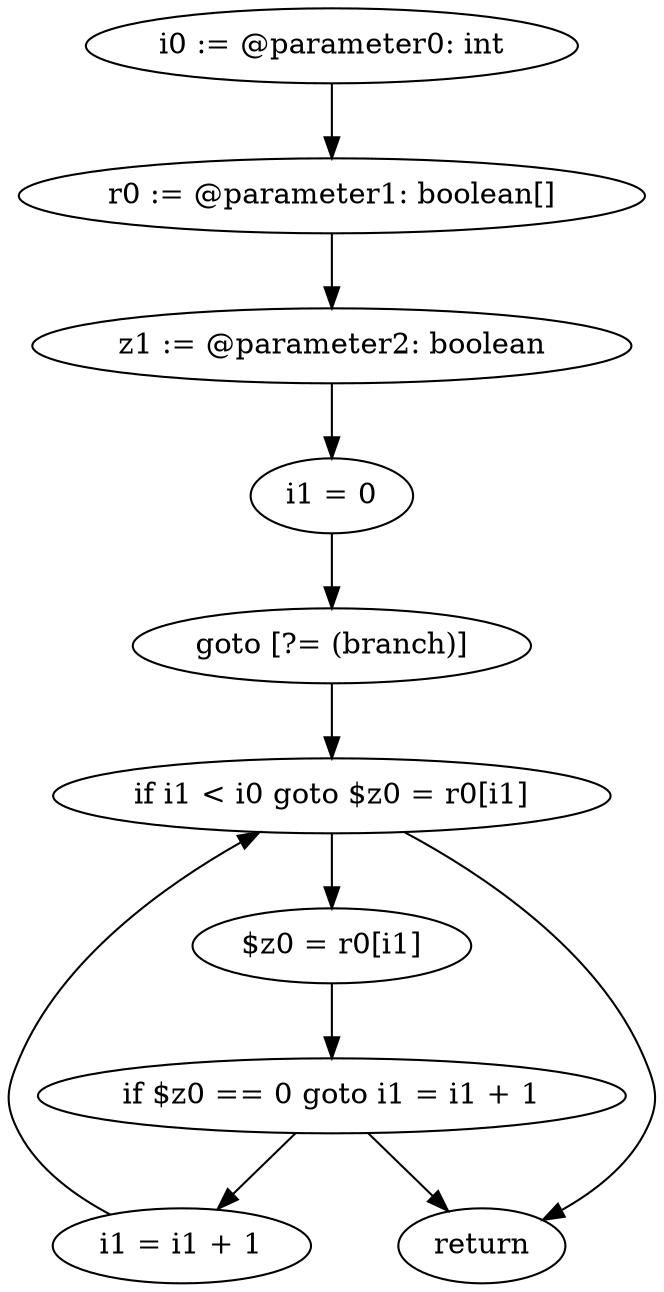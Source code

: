 digraph "unitGraph" {
    "i0 := @parameter0: int"
    "r0 := @parameter1: boolean[]"
    "z1 := @parameter2: boolean"
    "i1 = 0"
    "goto [?= (branch)]"
    "$z0 = r0[i1]"
    "if $z0 == 0 goto i1 = i1 + 1"
    "return"
    "i1 = i1 + 1"
    "if i1 < i0 goto $z0 = r0[i1]"
    "i0 := @parameter0: int"->"r0 := @parameter1: boolean[]";
    "r0 := @parameter1: boolean[]"->"z1 := @parameter2: boolean";
    "z1 := @parameter2: boolean"->"i1 = 0";
    "i1 = 0"->"goto [?= (branch)]";
    "goto [?= (branch)]"->"if i1 < i0 goto $z0 = r0[i1]";
    "$z0 = r0[i1]"->"if $z0 == 0 goto i1 = i1 + 1";
    "if $z0 == 0 goto i1 = i1 + 1"->"return";
    "if $z0 == 0 goto i1 = i1 + 1"->"i1 = i1 + 1";
    "i1 = i1 + 1"->"if i1 < i0 goto $z0 = r0[i1]";
    "if i1 < i0 goto $z0 = r0[i1]"->"return";
    "if i1 < i0 goto $z0 = r0[i1]"->"$z0 = r0[i1]";
}

